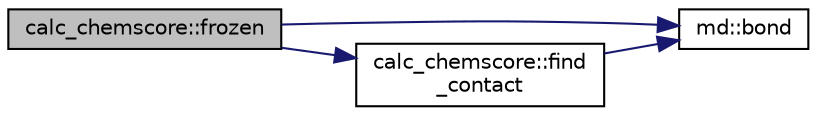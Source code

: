 digraph "calc_chemscore::frozen"
{
  edge [fontname="Helvetica",fontsize="10",labelfontname="Helvetica",labelfontsize="10"];
  node [fontname="Helvetica",fontsize="10",shape=record];
  rankdir="LR";
  Node1 [label="calc_chemscore::frozen",height=0.2,width=0.4,color="black", fillcolor="grey75", style="filled" fontcolor="black"];
  Node1 -> Node2 [color="midnightblue",fontsize="10",style="solid"];
  Node2 [label="md::bond",height=0.2,width=0.4,color="black", fillcolor="white", style="filled",URL="$classmd.html#a677ce4371ed79a4dd96c8ed2f3ab6956"];
  Node1 -> Node3 [color="midnightblue",fontsize="10",style="solid"];
  Node3 [label="calc_chemscore::find\l_contact",height=0.2,width=0.4,color="black", fillcolor="white", style="filled",URL="$classcalc__chemscore.html#a95aa01634744dda8ac3af377750a6de1"];
  Node3 -> Node2 [color="midnightblue",fontsize="10",style="solid"];
}
